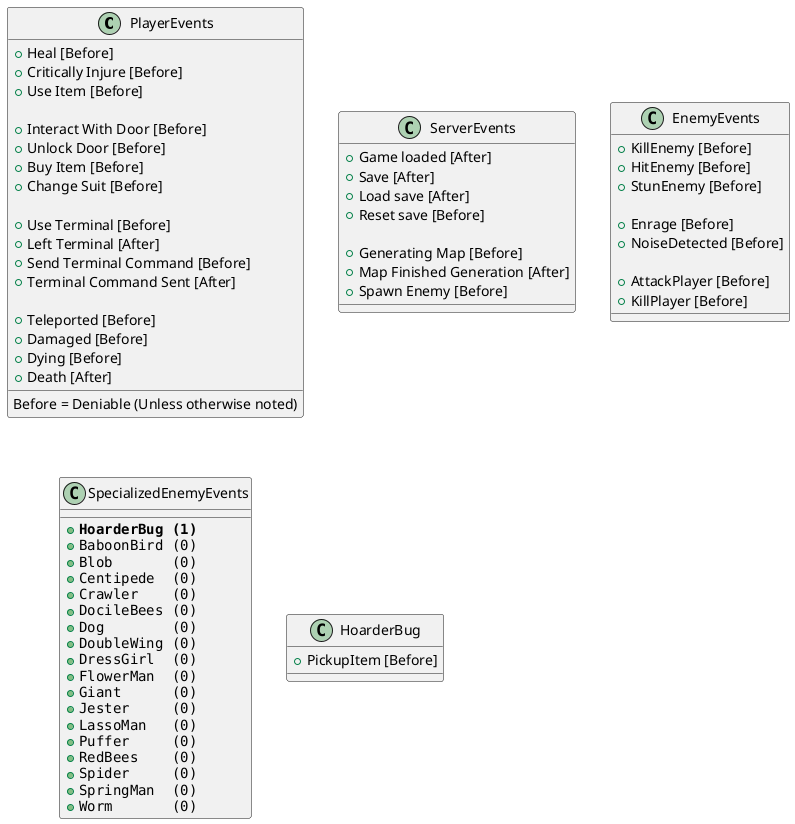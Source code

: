 @startuml
'https://plantuml.com/class-diagram

'Events for players
class PlayerEvents {
+ Heal [Before]
+ Critically Injure [Before]
+ Use Item [Before]

Before = Deniable (Unless otherwise noted)
+ Interact With Door [Before]
+ Unlock Door [Before]
+ Buy Item [Before]
+ Change Suit [Before]

+ Use Terminal [Before]
+ Left Terminal [After]
+ Send Terminal Command [Before]
+ Terminal Command Sent [After]

+ Teleported [Before]
+ Damaged [Before]
+ Dying [Before]
+ Death [After]
}

'Events for server / game stuff
class ServerEvents {
+ Game loaded [After]
+ Save [After]
+ Load save [After]
+ Reset save [Before]

+ Generating Map [Before]
+ Map Finished Generation [After]
+ Spawn Enemy [Before]

}

class EnemyEvents {
+ KillEnemy [Before]
+ HitEnemy [Before]
+ StunEnemy [Before]

+ Enrage [Before]
+ NoiseDetected [Before]

+ AttackPlayer [Before]
+ KillPlayer [Before]
}

class SpecializedEnemyEvents {
+ ""**HoarderBug (1)**""
+ ""BaboonBird (0)""
+ ""Blob       (0)""
+ ""Centipede  (0)""
+ ""Crawler    (0)""
+ ""DocileBees (0)""
+ ""Dog        (0)""
+ ""DoubleWing (0)""
+ ""DressGirl  (0)""
+ ""FlowerMan  (0)""
+ ""Giant      (0)""
+ ""Jester     (0)""
+ ""LassoMan   (0)""
+ ""Puffer     (0)""
+ ""RedBees    (0)""
+ ""Spider     (0)""
+ ""SpringMan  (0)""
+ ""Worm       (0)""
}

class HoarderBug {
+ PickupItem [Before]
}
@enduml
